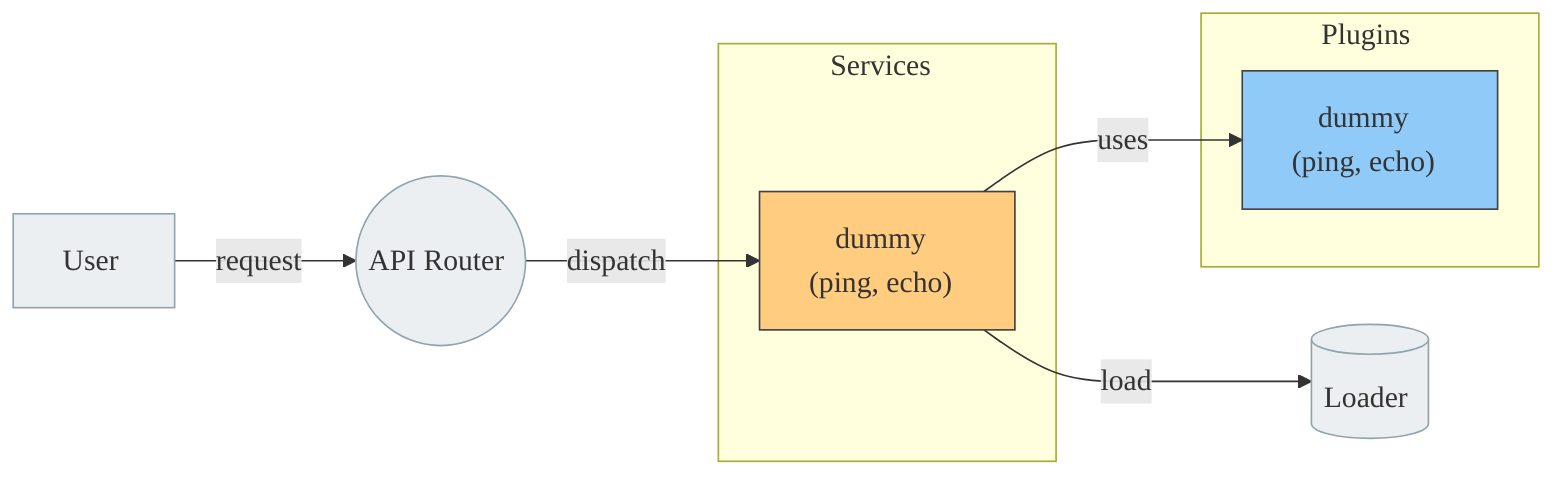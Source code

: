 %%{init: {'themeVariables': { 'fontFamily': 'Segoe UI, Arial, sans-serif', 'fontSize': '18px' } } }%%
flowchart LR
classDef PL fill:#90CAF9,stroke:#424242,stroke-width:1px
classDef SV fill:#FFCC80,stroke:#424242,stroke-width:1px
classDef DEC fill:#ECEFF1,stroke:#90A4AE,stroke-width:1px
U[User]
R((API Router))
L[(Loader)]
class U,R,L DEC
subgraph Plugins
P_dummy["dummy\n(ping, echo)"]:::PL
end
subgraph Services
S_dummy["dummy\n(ping, echo)"]:::SV
end
U -- request --> R
R -- dispatch --> S_dummy
S_dummy -- load --> L
S_dummy -- uses --> P_dummy